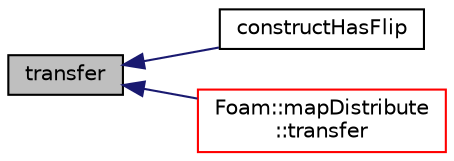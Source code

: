 digraph "transfer"
{
  bgcolor="transparent";
  edge [fontname="Helvetica",fontsize="10",labelfontname="Helvetica",labelfontsize="10"];
  node [fontname="Helvetica",fontsize="10",shape=record];
  rankdir="LR";
  Node1108 [label="transfer",height=0.2,width=0.4,color="black", fillcolor="grey75", style="filled", fontcolor="black"];
  Node1108 -> Node1109 [dir="back",color="midnightblue",fontsize="10",style="solid",fontname="Helvetica"];
  Node1109 [label="constructHasFlip",height=0.2,width=0.4,color="black",URL="$a28525.html#aab5698d82a7bbb8180f44c85dfe28c9c",tooltip="Does constructMap include a sign. "];
  Node1108 -> Node1110 [dir="back",color="midnightblue",fontsize="10",style="solid",fontname="Helvetica"];
  Node1110 [label="Foam::mapDistribute\l::transfer",height=0.2,width=0.4,color="red",URL="$a28513.html#af64d854813069b200f47b4a3dcba4d9b",tooltip="Transfer the contents of the argument and annul the argument. "];
}
